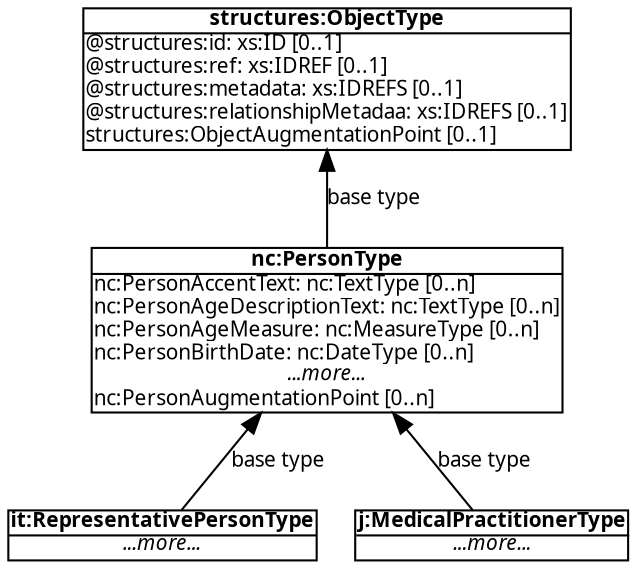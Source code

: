 graph graphics {
  size="10,10";
  edge [fontname = "Verdana", fontsize=10, dir = forward, nodesep=1 ];
  node [fontname = "Verdana", fontsize=10, width = 0, height = 0, shape=box, style=rounded ];
  graph [layout=dot, rankdir="TB"];

  node [shape=none, width=0, height=0, margin=0];

  "structures:ObjectType" [label=<<TABLE BORDER="1" CELLBORDER="0" CELLSPACING="0" CELLPADDING="0"
    HREF="http://tools.niem.gov/niemtools/ssgt/SSGT-GetType.iepd?typeKey=nv-1je"
>
<TR><TD COLSPAN="2"><B>structures:ObjectType</B></TD></TR>
<HR/>
<TR><TD ALIGN="LEFT">@structures:id: xs:ID [0..1]</TD></TR>
<TR><TD ALIGN="LEFT">@structures:ref: xs:IDREF [0..1]</TD></TR>
<TR><TD ALIGN="LEFT">@structures:metadata: xs:IDREFS [0..1]</TD></TR>
<TR><TD ALIGN="LEFT">@structures:relationshipMetadaa: xs:IDREFS [0..1]</TD></TR>
<TR><TD ALIGN="LEFT">structures:ObjectAugmentationPoint [0..1]</TD></TR>
</TABLE>>];

  "nc:PersonType" [label=<<TABLE BORDER="1" CELLBORDER="0" CELLSPACING="0" CELLPADDING="0"
  >
<TR><TD HREF="http://tools.niem.gov/niemtools/ssgt/SSGT-GetType.iepd?typeKey=nv-6y"><B>nc:PersonType</B></TD></TR>
<HR/>
<TR><TD ALIGN="LEFT" 
	HREF="http://tools.niem.gov/niemtools/ssgt/SSGT-GetProperty.iepd?propertyKey=nv-1pe">nc:PersonAccentText: nc:TextType [0..n]</TD></TR>
<TR><TD ALIGN="LEFT"
	HREF="http://tools.niem.gov/niemtools/ssgt/SSGT-GetProperty.iepd?propertyKey=nv-11d"
	>nc:PersonAgeDescriptionText: nc:TextType [0..n]</TD></TR>
<TR><TD ALIGN="LEFT" HREF="http://tools.niem.gov/niemtools/ssgt/SSGT-GetProperty.iepd?propertyKey=nv-11e"
	>nc:PersonAgeMeasure: nc:MeasureType [0..n]</TD></TR>
<TR><TD ALIGN="LEFT"
	HREF="http://tools.niem.gov/niemtools/ssgt/SSGT-GetProperty.iepd?propertyKey=nv-11r"
	>nc:PersonBirthDate: nc:DateType [0..n]</TD></TR>
<TR><TD ALIGN="CENTER" HREF="http://tools.niem.gov/niemtools/ssgt/SSGT-GetType.iepd?typeKey=nv-6y"><I>...more...</I></TD></TR>
<TR><TD ALIGN="LEFT" HREF="http://tools.niem.gov/niemtools/ssgt/SSGT-GetProperty.iepd?propertyKey=nv-11u5">nc:PersonAugmentationPoint [0..n]</TD></TR>
</TABLE>>];

  "it:RepresentativePersonType" [label=<<TABLE BORDER="1" CELLBORDER="0" CELLSPACING="0" CELLPADDING="0" HREF="http://tools.niem.gov/niemtools/ssgt/SSGT-GetType.iepd?typeKey=nv-5ww">
<TR><TD><B>it:RepresentativePersonType</B></TD></TR>
<HR/>
<TR><TD ALIGN="CENTER"><I>...more...</I></TD></TR>
</TABLE>>];

  "j:MedicalPractitionerType" [label=<<TABLE BORDER="1" CELLBORDER="0" CELLSPACING="0" CELLPADDING="0" HREF="http://tools.niem.gov/niemtools/ssgt/SSGT-GetType.iepd?typeKey=nv-f0s">
<TR><TD><B>j:MedicalPractitionerType</B></TD></TR>
<HR/>
<TR><TD ALIGN="CENTER"><I>...more...</I></TD></TR>
</TABLE>>];

  edge [dir=back, label="base type"];

  "structures:ObjectType" -- "nc:PersonType";


  "nc:PersonType" -- "it:RepresentativePersonType";
  "nc:PersonType" -- "j:MedicalPractitionerType";


  
}
